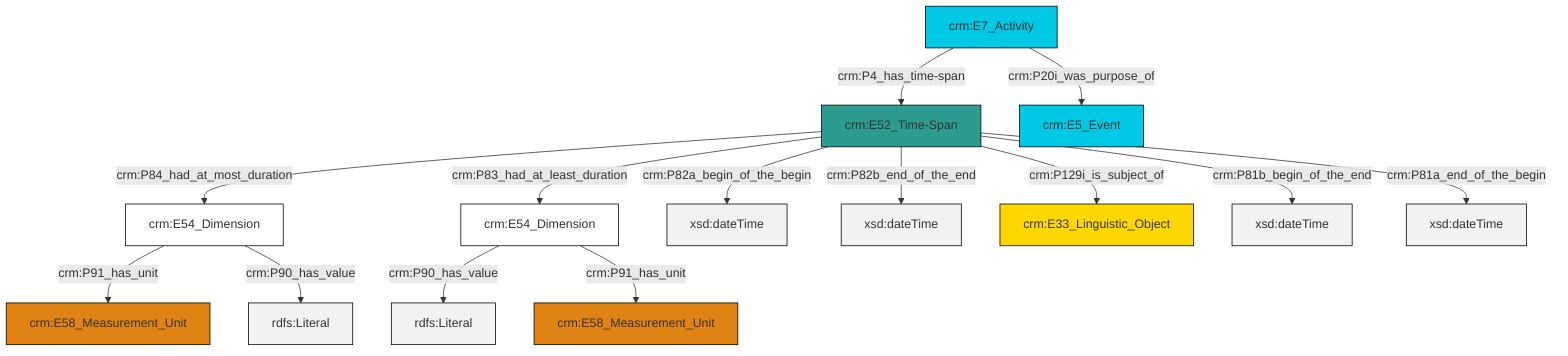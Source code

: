 graph TD
classDef Literal fill:#f2f2f2,stroke:#000000;
classDef CRM_Entity fill:#FFFFFF,stroke:#000000;
classDef Temporal_Entity fill:#00C9E6, stroke:#000000;
classDef Type fill:#E18312, stroke:#000000;
classDef Time-Span fill:#2C9C91, stroke:#000000;
classDef Appellation fill:#FFEB7F, stroke:#000000;
classDef Place fill:#008836, stroke:#000000;
classDef Persistent_Item fill:#B266B2, stroke:#000000;
classDef Conceptual_Object fill:#FFD700, stroke:#000000;
classDef Physical_Thing fill:#D2B48C, stroke:#000000;
classDef Actor fill:#f58aad, stroke:#000000;
classDef PC_Classes fill:#4ce600, stroke:#000000;
classDef Multi fill:#cccccc,stroke:#000000;

2["crm:E7_Activity"]:::Temporal_Entity -->|crm:P4_has_time-span| 3["crm:E52_Time-Span"]:::Time-Span
4["crm:E54_Dimension"]:::CRM_Entity -->|crm:P91_has_unit| 0["crm:E58_Measurement_Unit"]:::Type
5["crm:E54_Dimension"]:::CRM_Entity -->|crm:P90_has_value| 6[rdfs:Literal]:::Literal
3["crm:E52_Time-Span"]:::Time-Span -->|crm:P82a_begin_of_the_begin| 7[xsd:dateTime]:::Literal
3["crm:E52_Time-Span"]:::Time-Span -->|crm:P84_had_at_most_duration| 4["crm:E54_Dimension"]:::CRM_Entity
2["crm:E7_Activity"]:::Temporal_Entity -->|crm:P20i_was_purpose_of| 8["crm:E5_Event"]:::Temporal_Entity
3["crm:E52_Time-Span"]:::Time-Span -->|crm:P82b_end_of_the_end| 10[xsd:dateTime]:::Literal
3["crm:E52_Time-Span"]:::Time-Span -->|crm:P129i_is_subject_of| 13["crm:E33_Linguistic_Object"]:::Conceptual_Object
5["crm:E54_Dimension"]:::CRM_Entity -->|crm:P91_has_unit| 14["crm:E58_Measurement_Unit"]:::Type
3["crm:E52_Time-Span"]:::Time-Span -->|crm:P81b_begin_of_the_end| 18[xsd:dateTime]:::Literal
4["crm:E54_Dimension"]:::CRM_Entity -->|crm:P90_has_value| 19[rdfs:Literal]:::Literal
3["crm:E52_Time-Span"]:::Time-Span -->|crm:P81a_end_of_the_begin| 21[xsd:dateTime]:::Literal
3["crm:E52_Time-Span"]:::Time-Span -->|crm:P83_had_at_least_duration| 5["crm:E54_Dimension"]:::CRM_Entity